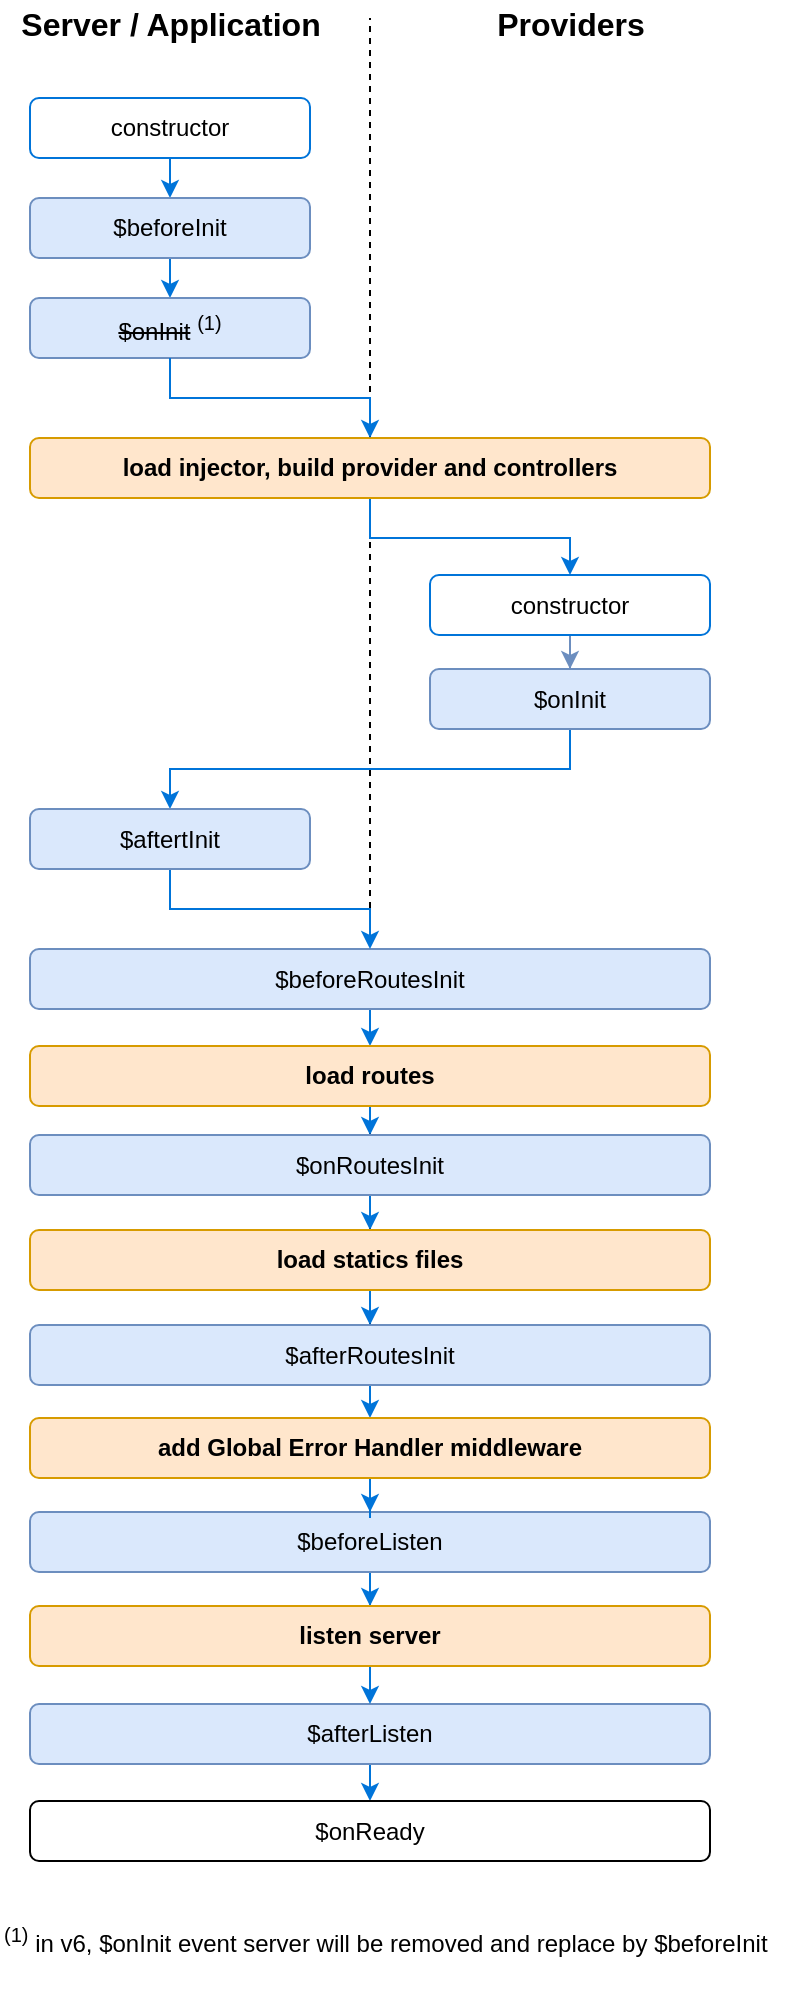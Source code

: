 <mxfile version="11.2.6" type="device" pages="1"><diagram id="DG_1D_lNAm6PYI5epRoH" name="Page-1"><mxGraphModel dx="946" dy="478" grid="1" gridSize="10" guides="1" tooltips="1" connect="1" arrows="1" fold="1" page="1" pageScale="1" pageWidth="827" pageHeight="1169" math="0" shadow="0"><root><mxCell id="0"/><mxCell id="1" parent="0"/><mxCell id="6OGUqGRU7Gr6e0RLvVt3-30" value="" style="endArrow=none;dashed=1;html=1;" edge="1" parent="1"><mxGeometry width="50" height="50" relative="1" as="geometry"><mxPoint x="280" y="881" as="sourcePoint"/><mxPoint x="280" y="40" as="targetPoint"/></mxGeometry></mxCell><mxCell id="r-cADyz4mRHKIyRzOxX_-7" style="edgeStyle=orthogonalEdgeStyle;rounded=0;orthogonalLoop=1;jettySize=auto;html=1;exitX=0.5;exitY=1;exitDx=0;exitDy=0;entryX=0.5;entryY=0;entryDx=0;entryDy=0;strokeColor=#0074d9;" parent="1" source="r-cADyz4mRHKIyRzOxX_-1" edge="1"><mxGeometry relative="1" as="geometry"><mxPoint x="180" y="130" as="targetPoint"/></mxGeometry></mxCell><mxCell id="r-cADyz4mRHKIyRzOxX_-1" value="constructor" style="rounded=1;whiteSpace=wrap;html=1;strokeColor=#0074d9;fontFamily=Helvetica;" parent="1" vertex="1"><mxGeometry x="110" y="80" width="140" height="30" as="geometry"/></mxCell><mxCell id="r-cADyz4mRHKIyRzOxX_-8" style="edgeStyle=orthogonalEdgeStyle;rounded=0;orthogonalLoop=1;jettySize=auto;html=1;exitX=0.5;exitY=1;exitDx=0;exitDy=0;entryX=0.5;entryY=0;entryDx=0;entryDy=0;strokeColor=#0074d9;" parent="1" edge="1"><mxGeometry relative="1" as="geometry"><mxPoint x="180" y="160" as="sourcePoint"/><mxPoint x="180" y="180" as="targetPoint"/></mxGeometry></mxCell><mxCell id="r-cADyz4mRHKIyRzOxX_-12" value="$beforeInit" style="rounded=1;whiteSpace=wrap;html=1;strokeColor=#6c8ebf;fillColor=#dae8fc;fontFamily=Helvetica;" parent="1" vertex="1"><mxGeometry x="110" y="130" width="140" height="30" as="geometry"/></mxCell><mxCell id="6OGUqGRU7Gr6e0RLvVt3-27" style="edgeStyle=orthogonalEdgeStyle;rounded=0;orthogonalLoop=1;jettySize=auto;html=1;exitX=0.5;exitY=1;exitDx=0;exitDy=0;entryX=0.5;entryY=0;entryDx=0;entryDy=0;fillColor=#dae8fc;strokeColor=#0074D9;" edge="1" parent="1" source="r-cADyz4mRHKIyRzOxX_-30" target="6OGUqGRU7Gr6e0RLvVt3-3"><mxGeometry relative="1" as="geometry"/></mxCell><mxCell id="r-cADyz4mRHKIyRzOxX_-30" value="&lt;b&gt;load injector, build provider and controllers&lt;/b&gt;" style="rounded=1;whiteSpace=wrap;html=1;strokeColor=#d79b00;fillColor=#ffe6cc;fontFamily=Helvetica;" parent="1" vertex="1"><mxGeometry x="110" y="250" width="340" height="30" as="geometry"/></mxCell><mxCell id="6OGUqGRU7Gr6e0RLvVt3-1" value="&lt;strike&gt;$onInit&lt;/strike&gt; &lt;sup&gt;(1)&lt;br&gt;&lt;/sup&gt;" style="rounded=1;whiteSpace=wrap;html=1;strokeColor=#6c8ebf;fillColor=#dae8fc;fontFamily=Helvetica;" vertex="1" parent="1"><mxGeometry x="110" y="180" width="140" height="30" as="geometry"/></mxCell><mxCell id="6OGUqGRU7Gr6e0RLvVt3-14" style="edgeStyle=orthogonalEdgeStyle;rounded=0;orthogonalLoop=1;jettySize=auto;html=1;exitX=0.5;exitY=1;exitDx=0;exitDy=0;fillColor=#dae8fc;strokeColor=#6c8ebf;" edge="1" parent="1" source="6OGUqGRU7Gr6e0RLvVt3-3" target="6OGUqGRU7Gr6e0RLvVt3-5"><mxGeometry relative="1" as="geometry"/></mxCell><mxCell id="6OGUqGRU7Gr6e0RLvVt3-3" value="constructor" style="rounded=1;whiteSpace=wrap;html=1;strokeColor=#0074d9;fontFamily=Helvetica;" vertex="1" parent="1"><mxGeometry x="310" y="318.5" width="140" height="30" as="geometry"/></mxCell><mxCell id="6OGUqGRU7Gr6e0RLvVt3-18" style="edgeStyle=orthogonalEdgeStyle;rounded=0;orthogonalLoop=1;jettySize=auto;html=1;exitX=0.5;exitY=1;exitDx=0;exitDy=0;entryX=0.5;entryY=0;entryDx=0;entryDy=0;fillColor=#dae8fc;strokeColor=#0074D9;" edge="1" parent="1" source="6OGUqGRU7Gr6e0RLvVt3-5" target="6OGUqGRU7Gr6e0RLvVt3-20"><mxGeometry relative="1" as="geometry"/></mxCell><mxCell id="6OGUqGRU7Gr6e0RLvVt3-5" value="$onInit" style="rounded=1;whiteSpace=wrap;html=1;strokeColor=#6c8ebf;fillColor=#dae8fc;fontFamily=Helvetica;" vertex="1" parent="1"><mxGeometry x="310" y="365.5" width="140" height="30" as="geometry"/></mxCell><mxCell id="6OGUqGRU7Gr6e0RLvVt3-10" style="edgeStyle=orthogonalEdgeStyle;rounded=0;orthogonalLoop=1;jettySize=auto;html=1;exitX=0.5;exitY=1;exitDx=0;exitDy=0;strokeColor=#0074d9;entryX=0.5;entryY=0;entryDx=0;entryDy=0;" edge="1" parent="1" source="6OGUqGRU7Gr6e0RLvVt3-1" target="r-cADyz4mRHKIyRzOxX_-30"><mxGeometry relative="1" as="geometry"><mxPoint x="179" y="230" as="sourcePoint"/><mxPoint x="179" y="390" as="targetPoint"/></mxGeometry></mxCell><mxCell id="6OGUqGRU7Gr6e0RLvVt3-15" value="&lt;div&gt;&lt;sup&gt;(1)&lt;/sup&gt; in v6, $onInit event server will be removed and replace by $beforeInit&lt;br&gt;&lt;/div&gt;&lt;div&gt;&lt;br&gt;&lt;/div&gt;" style="text;html=1;resizable=0;points=[];autosize=1;align=left;verticalAlign=top;spacingTop=-4;" vertex="1" parent="1"><mxGeometry x="95" y="990" width="400" height="30" as="geometry"/></mxCell><mxCell id="6OGUqGRU7Gr6e0RLvVt3-33" style="edgeStyle=orthogonalEdgeStyle;rounded=0;orthogonalLoop=1;jettySize=auto;html=1;exitX=0.5;exitY=1;exitDx=0;exitDy=0;entryX=0.5;entryY=0;entryDx=0;entryDy=0;strokeColor=#0074D9;fontSize=15;" edge="1" parent="1" source="6OGUqGRU7Gr6e0RLvVt3-17" target="6OGUqGRU7Gr6e0RLvVt3-28"><mxGeometry relative="1" as="geometry"/></mxCell><mxCell id="6OGUqGRU7Gr6e0RLvVt3-17" value="$beforeRoutesInit" style="rounded=1;whiteSpace=wrap;html=1;strokeColor=#6c8ebf;fillColor=#dae8fc;fontFamily=Helvetica;" vertex="1" parent="1"><mxGeometry x="110" y="505.5" width="340" height="30" as="geometry"/></mxCell><mxCell id="6OGUqGRU7Gr6e0RLvVt3-52" style="edgeStyle=orthogonalEdgeStyle;rounded=0;orthogonalLoop=1;jettySize=auto;html=1;exitX=0.5;exitY=1;exitDx=0;exitDy=0;strokeColor=#0074D9;fontSize=15;" edge="1" parent="1" source="6OGUqGRU7Gr6e0RLvVt3-19"><mxGeometry relative="1" as="geometry"><mxPoint x="280" y="740" as="targetPoint"/></mxGeometry></mxCell><mxCell id="6OGUqGRU7Gr6e0RLvVt3-19" value="$afterRoutesInit" style="rounded=1;whiteSpace=wrap;html=1;strokeColor=#6c8ebf;fillColor=#dae8fc;fontFamily=Helvetica;" vertex="1" parent="1"><mxGeometry x="110" y="693.5" width="340" height="30" as="geometry"/></mxCell><mxCell id="6OGUqGRU7Gr6e0RLvVt3-21" style="edgeStyle=orthogonalEdgeStyle;rounded=0;orthogonalLoop=1;jettySize=auto;html=1;exitX=0.5;exitY=1;exitDx=0;exitDy=0;entryX=0.5;entryY=0;entryDx=0;entryDy=0;fillColor=#dae8fc;strokeColor=#0074D9;" edge="1" parent="1" source="6OGUqGRU7Gr6e0RLvVt3-20" target="6OGUqGRU7Gr6e0RLvVt3-17"><mxGeometry relative="1" as="geometry"/></mxCell><mxCell id="6OGUqGRU7Gr6e0RLvVt3-20" value="$aftertInit" style="rounded=1;whiteSpace=wrap;html=1;strokeColor=#6c8ebf;fillColor=#dae8fc;fontFamily=Helvetica;" vertex="1" parent="1"><mxGeometry x="110" y="435.5" width="140" height="30" as="geometry"/></mxCell><mxCell id="6OGUqGRU7Gr6e0RLvVt3-39" style="edgeStyle=orthogonalEdgeStyle;rounded=0;orthogonalLoop=1;jettySize=auto;html=1;exitX=0.5;exitY=1;exitDx=0;exitDy=0;strokeColor=#0074D9;fontSize=15;" edge="1" parent="1" source="6OGUqGRU7Gr6e0RLvVt3-23" target="6OGUqGRU7Gr6e0RLvVt3-38"><mxGeometry relative="1" as="geometry"/></mxCell><mxCell id="6OGUqGRU7Gr6e0RLvVt3-23" value="$beforeListen" style="rounded=1;whiteSpace=wrap;html=1;strokeColor=#6c8ebf;fillColor=#dae8fc;fontFamily=Helvetica;" vertex="1" parent="1"><mxGeometry x="110" y="787" width="340" height="30" as="geometry"/></mxCell><mxCell id="6OGUqGRU7Gr6e0RLvVt3-41" style="edgeStyle=orthogonalEdgeStyle;rounded=0;orthogonalLoop=1;jettySize=auto;html=1;exitX=0.5;exitY=1;exitDx=0;exitDy=0;entryX=0.5;entryY=0;entryDx=0;entryDy=0;strokeColor=#0074D9;fontSize=15;" edge="1" parent="1" source="6OGUqGRU7Gr6e0RLvVt3-24" target="6OGUqGRU7Gr6e0RLvVt3-25"><mxGeometry relative="1" as="geometry"/></mxCell><mxCell id="6OGUqGRU7Gr6e0RLvVt3-24" value="$afterListen" style="rounded=1;whiteSpace=wrap;html=1;strokeColor=#6c8ebf;fillColor=#dae8fc;fontFamily=Helvetica;" vertex="1" parent="1"><mxGeometry x="110" y="883" width="340" height="30" as="geometry"/></mxCell><mxCell id="6OGUqGRU7Gr6e0RLvVt3-25" value="$onReady" style="rounded=1;whiteSpace=wrap;html=1;fontFamily=Helvetica;" vertex="1" parent="1"><mxGeometry x="110" y="931.5" width="340" height="30" as="geometry"/></mxCell><mxCell id="6OGUqGRU7Gr6e0RLvVt3-44" style="edgeStyle=orthogonalEdgeStyle;rounded=0;orthogonalLoop=1;jettySize=auto;html=1;exitX=0.5;exitY=1;exitDx=0;exitDy=0;entryX=0.5;entryY=0;entryDx=0;entryDy=0;strokeColor=#0074D9;fontSize=15;" edge="1" parent="1" source="6OGUqGRU7Gr6e0RLvVt3-28" target="6OGUqGRU7Gr6e0RLvVt3-42"><mxGeometry relative="1" as="geometry"/></mxCell><mxCell id="6OGUqGRU7Gr6e0RLvVt3-28" value="&lt;b&gt;load routes&lt;/b&gt;" style="rounded=1;whiteSpace=wrap;html=1;strokeColor=#d79b00;fillColor=#ffe6cc;fontFamily=Helvetica;" vertex="1" parent="1"><mxGeometry x="110" y="554" width="340" height="30" as="geometry"/></mxCell><mxCell id="6OGUqGRU7Gr6e0RLvVt3-31" value="&lt;div align=&quot;center&quot;&gt;&lt;font style=&quot;font-size: 16px&quot;&gt;&lt;b&gt;Server / Application&lt;/b&gt;&lt;/font&gt;&lt;/div&gt;" style="text;html=1;resizable=0;points=[];autosize=1;align=center;verticalAlign=top;spacingTop=-4;" vertex="1" parent="1"><mxGeometry x="95" y="31" width="170" height="20" as="geometry"/></mxCell><mxCell id="6OGUqGRU7Gr6e0RLvVt3-32" value="&lt;font style=&quot;font-size: 16px&quot;&gt;&lt;b&gt;Providers&lt;/b&gt;&lt;/font&gt;" style="text;html=1;resizable=0;points=[];autosize=1;align=center;verticalAlign=top;spacingTop=-4;fontSize=15;" vertex="1" parent="1"><mxGeometry x="335" y="31" width="90" height="20" as="geometry"/></mxCell><mxCell id="6OGUqGRU7Gr6e0RLvVt3-40" style="edgeStyle=orthogonalEdgeStyle;rounded=0;orthogonalLoop=1;jettySize=auto;html=1;exitX=0.5;exitY=1;exitDx=0;exitDy=0;entryX=0.5;entryY=0;entryDx=0;entryDy=0;strokeColor=#0074D9;fontSize=15;" edge="1" parent="1" source="6OGUqGRU7Gr6e0RLvVt3-38" target="6OGUqGRU7Gr6e0RLvVt3-24"><mxGeometry relative="1" as="geometry"/></mxCell><mxCell id="6OGUqGRU7Gr6e0RLvVt3-38" value="&lt;b&gt;listen server&lt;/b&gt;" style="rounded=1;whiteSpace=wrap;html=1;strokeColor=#d79b00;fillColor=#ffe6cc;fontFamily=Helvetica;" vertex="1" parent="1"><mxGeometry x="110" y="834" width="340" height="30" as="geometry"/></mxCell><mxCell id="6OGUqGRU7Gr6e0RLvVt3-50" style="edgeStyle=orthogonalEdgeStyle;rounded=0;orthogonalLoop=1;jettySize=auto;html=1;exitX=0.5;exitY=1;exitDx=0;exitDy=0;entryX=0.5;entryY=0;entryDx=0;entryDy=0;strokeColor=#0074D9;fontSize=15;" edge="1" parent="1" source="6OGUqGRU7Gr6e0RLvVt3-42" target="6OGUqGRU7Gr6e0RLvVt3-47"><mxGeometry relative="1" as="geometry"/></mxCell><mxCell id="6OGUqGRU7Gr6e0RLvVt3-42" value="$onRoutesInit" style="rounded=1;whiteSpace=wrap;html=1;strokeColor=#6c8ebf;fillColor=#dae8fc;fontFamily=Helvetica;" vertex="1" parent="1"><mxGeometry x="110" y="598.5" width="340" height="30" as="geometry"/></mxCell><mxCell id="6OGUqGRU7Gr6e0RLvVt3-51" style="edgeStyle=orthogonalEdgeStyle;rounded=0;orthogonalLoop=1;jettySize=auto;html=1;exitX=0.5;exitY=1;exitDx=0;exitDy=0;entryX=0.5;entryY=0;entryDx=0;entryDy=0;strokeColor=#0074D9;fontSize=15;" edge="1" parent="1" source="6OGUqGRU7Gr6e0RLvVt3-47" target="6OGUqGRU7Gr6e0RLvVt3-19"><mxGeometry relative="1" as="geometry"/></mxCell><mxCell id="6OGUqGRU7Gr6e0RLvVt3-47" value="&lt;b&gt;load statics files&lt;/b&gt;" style="rounded=1;whiteSpace=wrap;html=1;strokeColor=#d79b00;fillColor=#ffe6cc;fontFamily=Helvetica;" vertex="1" parent="1"><mxGeometry x="110" y="646" width="340" height="30" as="geometry"/></mxCell><mxCell id="6OGUqGRU7Gr6e0RLvVt3-53" style="edgeStyle=orthogonalEdgeStyle;rounded=0;orthogonalLoop=1;jettySize=auto;html=1;exitX=0.5;exitY=1;exitDx=0;exitDy=0;strokeColor=#0074D9;fontSize=15;" edge="1" parent="1" source="6OGUqGRU7Gr6e0RLvVt3-49" target="6OGUqGRU7Gr6e0RLvVt3-23"><mxGeometry relative="1" as="geometry"/></mxCell><mxCell id="6OGUqGRU7Gr6e0RLvVt3-49" value="&lt;b&gt;add Global Error Handler middleware&lt;/b&gt;" style="rounded=1;whiteSpace=wrap;html=1;strokeColor=#d79b00;fillColor=#ffe6cc;fontFamily=Helvetica;" vertex="1" parent="1"><mxGeometry x="110" y="740" width="340" height="30" as="geometry"/></mxCell></root></mxGraphModel></diagram></mxfile>